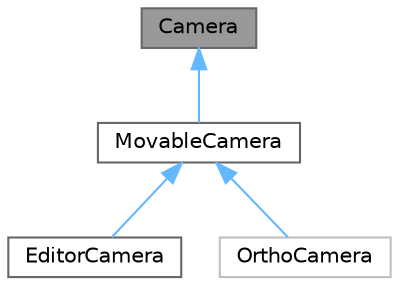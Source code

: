 digraph "Camera"
{
 // LATEX_PDF_SIZE
  bgcolor="transparent";
  edge [fontname=Helvetica,fontsize=10,labelfontname=Helvetica,labelfontsize=10];
  node [fontname=Helvetica,fontsize=10,shape=box,height=0.2,width=0.4];
  Node1 [label="Camera",height=0.2,width=0.4,color="gray40", fillcolor="grey60", style="filled", fontcolor="black",tooltip="It is an abstract class that represents a camera."];
  Node1 -> Node2 [dir="back",color="steelblue1",style="solid"];
  Node2 [label="MovableCamera",height=0.2,width=0.4,color="gray40", fillcolor="white", style="filled",URL="$class_movable_camera.html",tooltip="Editor EditorCamera has the ability to move around the scene using WASD keys and mouse in an intuitiv..."];
  Node2 -> Node3 [dir="back",color="steelblue1",style="solid"];
  Node3 [label="EditorCamera",height=0.2,width=0.4,color="gray40", fillcolor="white", style="filled",URL="$class_editor_camera.html",tooltip="Editor EditorCamera has the ability to move around the scene using WASD keys and mouse in an intuitiv..."];
  Node2 -> Node4 [dir="back",color="steelblue1",style="solid"];
  Node4 [label="OrthoCamera",height=0.2,width=0.4,color="grey75", fillcolor="white", style="filled",URL="$class_ortho_camera.html",tooltip=" "];
}

